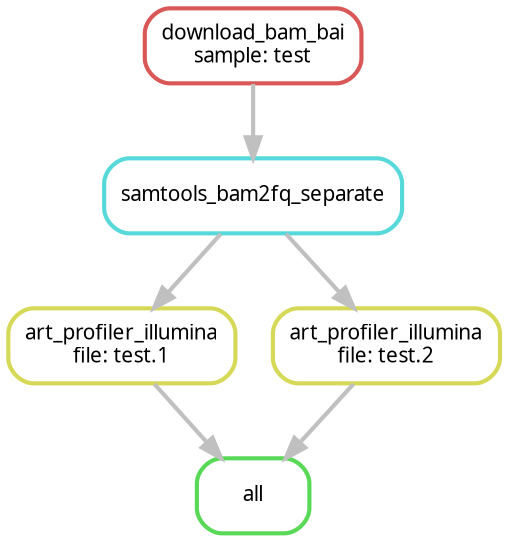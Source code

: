 digraph snakemake_dag {
    graph[bgcolor=white, margin=0];
    node[shape=box, style=rounded, fontname=sans,                 fontsize=10, penwidth=2];
    edge[penwidth=2, color=grey];
	0[label = "all", color = "0.33 0.6 0.85", style="rounded"];
	1[label = "art_profiler_illumina\nfile: test.1", color = "0.17 0.6 0.85", style="rounded"];
	2[label = "samtools_bam2fq_separate", color = "0.50 0.6 0.85", style="rounded"];
	3[label = "download_bam_bai\nsample: test", color = "0.00 0.6 0.85", style="rounded"];
	4[label = "art_profiler_illumina\nfile: test.2", color = "0.17 0.6 0.85", style="rounded"];
	1 -> 0
	4 -> 0
	2 -> 1
	3 -> 2
	2 -> 4
}            
